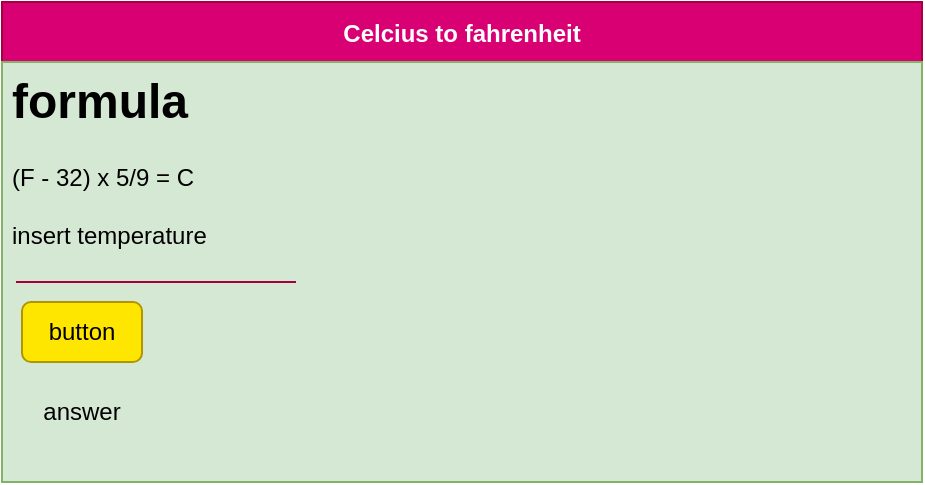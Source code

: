 <mxfile>
    <diagram id="-55225dTMH6KRCjdtvrq" name="Page-1">
        <mxGraphModel dx="594" dy="561" grid="1" gridSize="10" guides="1" tooltips="1" connect="1" arrows="1" fold="1" page="1" pageScale="1" pageWidth="827" pageHeight="1169" math="0" shadow="0">
            <root>
                <mxCell id="0"/>
                <mxCell id="1" parent="0"/>
                <mxCell id="2" value="Celcius to fahrenheit" style="swimlane;fillColor=#d80073;fontColor=#ffffff;strokeColor=#A50040;startSize=30;" parent="1" vertex="1">
                    <mxGeometry x="70" y="190" width="460" height="240" as="geometry"/>
                </mxCell>
                <mxCell id="3" value="" style="rounded=0;whiteSpace=wrap;html=1;fillColor=#d5e8d4;strokeColor=#82b366;" vertex="1" parent="1">
                    <mxGeometry x="70" y="220" width="460" height="210" as="geometry"/>
                </mxCell>
                <mxCell id="4" value="&lt;h1&gt;formula&lt;/h1&gt;&lt;div&gt;(F - 32) x 5/9 = C&lt;/div&gt;&lt;div&gt;&lt;br&gt;&lt;/div&gt;&lt;div&gt;insert temperature&lt;/div&gt;&lt;b style=&quot;color: rgb(189 , 193 , 198) ; font-family: &amp;#34;arial&amp;#34; , sans-serif ; font-size: 14px&quot;&gt;&lt;br&gt;&lt;/b&gt;" style="text;html=1;strokeColor=none;fillColor=none;spacing=5;spacingTop=-20;whiteSpace=wrap;overflow=hidden;rounded=0;fontColor=#000000;" vertex="1" parent="1">
                    <mxGeometry x="70" y="220" width="190" height="120" as="geometry"/>
                </mxCell>
                <mxCell id="6" value="" style="endArrow=none;html=1;fontColor=#000000;fillColor=#d80073;strokeColor=#A50040;" edge="1" parent="1">
                    <mxGeometry width="50" height="50" relative="1" as="geometry">
                        <mxPoint x="77" y="330" as="sourcePoint"/>
                        <mxPoint x="217" y="330" as="targetPoint"/>
                    </mxGeometry>
                </mxCell>
                <mxCell id="7" value="button" style="rounded=1;whiteSpace=wrap;html=1;labelBackgroundColor=none;fillColor=#FFE600;strokeColor=#B09500;fontColor=#000000;" vertex="1" parent="1">
                    <mxGeometry x="80" y="340" width="60" height="30" as="geometry"/>
                </mxCell>
                <mxCell id="8" value="answer" style="text;html=1;strokeColor=none;fillColor=none;align=center;verticalAlign=middle;whiteSpace=wrap;rounded=0;labelBackgroundColor=none;fontColor=#000000;" vertex="1" parent="1">
                    <mxGeometry x="80" y="380" width="60" height="30" as="geometry"/>
                </mxCell>
            </root>
        </mxGraphModel>
    </diagram>
</mxfile>